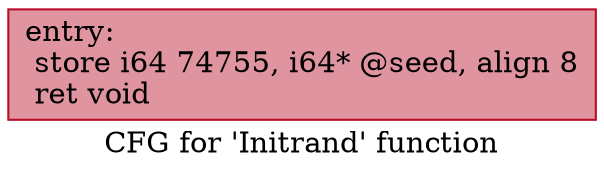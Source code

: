 digraph "CFG for 'Initrand' function" {
	label="CFG for 'Initrand' function";

	Node0x557166558350 [shape=record,color="#b70d28ff", style=filled, fillcolor="#b70d2870",label="{entry:\l  store i64 74755, i64* @seed, align 8\l  ret void\l}"];
}
